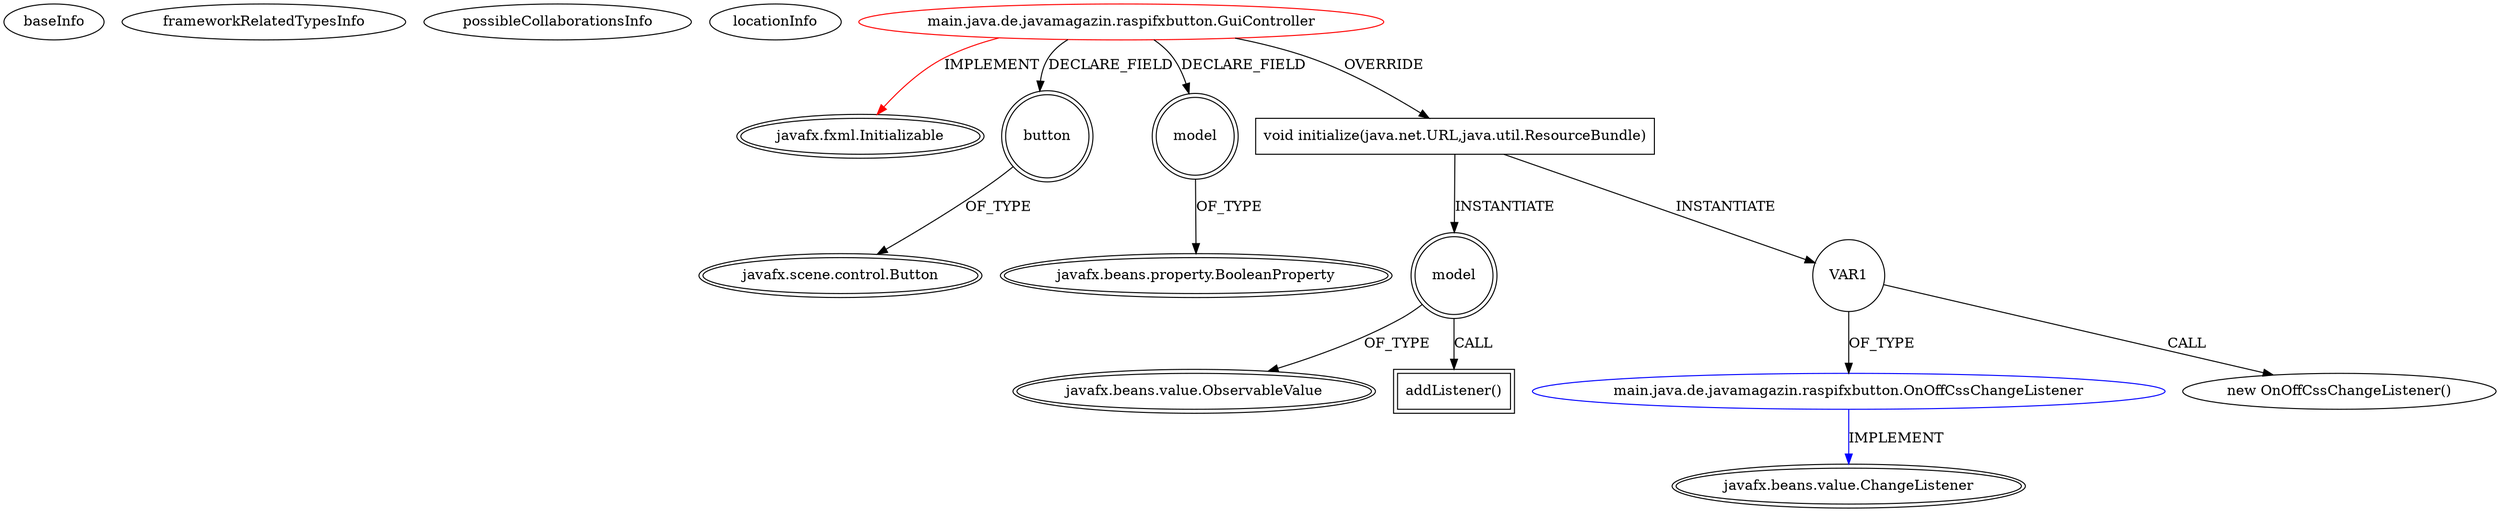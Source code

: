 digraph {
baseInfo[graphId=4103,category="extension_graph",isAnonymous=false,possibleRelation=true]
frameworkRelatedTypesInfo[0="javafx.fxml.Initializable"]
possibleCollaborationsInfo[0="4103~OVERRIDING_METHOD_DECLARATION-INSTANTIATION-~javafx.fxml.Initializable ~javafx.beans.value.ChangeListener ~false~false"]
locationInfo[projectName="scheuchzer-raspi-fx-button",filePath="/scheuchzer-raspi-fx-button/raspi-fx-button-master/src/main/java/de/javamagazin/raspifxbutton/GuiController.java",contextSignature="GuiController",graphId="4103"]
0[label="main.java.de.javamagazin.raspifxbutton.GuiController",vertexType="ROOT_CLIENT_CLASS_DECLARATION",isFrameworkType=false,color=red]
1[label="javafx.fxml.Initializable",vertexType="FRAMEWORK_INTERFACE_TYPE",isFrameworkType=true,peripheries=2]
2[label="button",vertexType="FIELD_DECLARATION",isFrameworkType=true,peripheries=2,shape=circle]
3[label="javafx.scene.control.Button",vertexType="FRAMEWORK_CLASS_TYPE",isFrameworkType=true,peripheries=2]
4[label="model",vertexType="FIELD_DECLARATION",isFrameworkType=true,peripheries=2,shape=circle]
5[label="javafx.beans.property.BooleanProperty",vertexType="FRAMEWORK_CLASS_TYPE",isFrameworkType=true,peripheries=2]
6[label="void initialize(java.net.URL,java.util.ResourceBundle)",vertexType="OVERRIDING_METHOD_DECLARATION",isFrameworkType=false,shape=box]
7[label="model",vertexType="VARIABLE_EXPRESION",isFrameworkType=true,peripheries=2,shape=circle]
9[label="javafx.beans.value.ObservableValue",vertexType="FRAMEWORK_INTERFACE_TYPE",isFrameworkType=true,peripheries=2]
8[label="addListener()",vertexType="INSIDE_CALL",isFrameworkType=true,peripheries=2,shape=box]
11[label="VAR1",vertexType="VARIABLE_EXPRESION",isFrameworkType=false,shape=circle]
12[label="main.java.de.javamagazin.raspifxbutton.OnOffCssChangeListener",vertexType="REFERENCE_CLIENT_CLASS_DECLARATION",isFrameworkType=false,color=blue]
13[label="javafx.beans.value.ChangeListener",vertexType="FRAMEWORK_INTERFACE_TYPE",isFrameworkType=true,peripheries=2]
10[label="new OnOffCssChangeListener()",vertexType="CONSTRUCTOR_CALL",isFrameworkType=false]
0->1[label="IMPLEMENT",color=red]
0->2[label="DECLARE_FIELD"]
2->3[label="OF_TYPE"]
0->4[label="DECLARE_FIELD"]
4->5[label="OF_TYPE"]
0->6[label="OVERRIDE"]
6->7[label="INSTANTIATE"]
7->9[label="OF_TYPE"]
7->8[label="CALL"]
6->11[label="INSTANTIATE"]
12->13[label="IMPLEMENT",color=blue]
11->12[label="OF_TYPE"]
11->10[label="CALL"]
}
